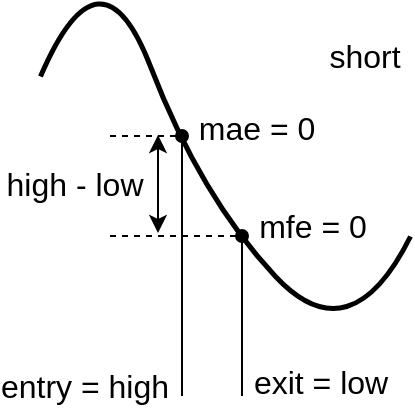 <mxfile>
    <diagram id="1N_wn9JSR5_6MwmpqMDd" name="Page-1">
        <mxGraphModel dx="540" dy="686" grid="1" gridSize="10" guides="1" tooltips="1" connect="1" arrows="1" fold="1" page="1" pageScale="1" pageWidth="850" pageHeight="1100" math="0" shadow="0">
            <root>
                <mxCell id="0"/>
                <mxCell id="1" parent="0"/>
                <mxCell id="HpQwrMI44nHiOKP18Tkk-9" value="" style="endArrow=none;html=1;strokeWidth=2.5;curved=1;endFill=0;shadow=0;sketch=0;" parent="1" edge="1">
                    <mxGeometry width="50" height="50" relative="1" as="geometry">
                        <mxPoint x="103" y="130" as="sourcePoint"/>
                        <mxPoint x="288" y="210" as="targetPoint"/>
                        <Array as="points">
                            <mxPoint x="133" y="60"/>
                            <mxPoint x="183" y="190"/>
                            <mxPoint x="258" y="270"/>
                            <mxPoint x="288" y="210"/>
                        </Array>
                    </mxGeometry>
                </mxCell>
                <mxCell id="HpQwrMI44nHiOKP18Tkk-10" value="" style="endArrow=none;html=1;shadow=0;strokeWidth=1;dashed=1;" parent="1" edge="1">
                    <mxGeometry width="50" height="50" relative="1" as="geometry">
                        <mxPoint x="138" y="160" as="sourcePoint"/>
                        <mxPoint x="174" y="160" as="targetPoint"/>
                    </mxGeometry>
                </mxCell>
                <mxCell id="HpQwrMI44nHiOKP18Tkk-11" value="" style="endArrow=none;html=1;shadow=0;strokeWidth=1;dashed=1;" parent="1" edge="1">
                    <mxGeometry width="50" height="50" relative="1" as="geometry">
                        <mxPoint x="138" y="210" as="sourcePoint"/>
                        <mxPoint x="204" y="210" as="targetPoint"/>
                    </mxGeometry>
                </mxCell>
                <mxCell id="HpQwrMI44nHiOKP18Tkk-12" value="" style="endArrow=oval;html=1;shadow=0;strokeWidth=1;endFill=1;" parent="1" edge="1">
                    <mxGeometry width="50" height="50" relative="1" as="geometry">
                        <mxPoint x="204" y="290" as="sourcePoint"/>
                        <mxPoint x="204" y="210" as="targetPoint"/>
                    </mxGeometry>
                </mxCell>
                <mxCell id="HpQwrMI44nHiOKP18Tkk-13" value="" style="endArrow=oval;html=1;shadow=0;strokeWidth=1;endFill=1;" parent="1" edge="1">
                    <mxGeometry width="50" height="50" relative="1" as="geometry">
                        <mxPoint x="174" y="290" as="sourcePoint"/>
                        <mxPoint x="174" y="160" as="targetPoint"/>
                    </mxGeometry>
                </mxCell>
                <mxCell id="HpQwrMI44nHiOKP18Tkk-14" value="entry = high" style="edgeLabel;html=1;align=center;verticalAlign=middle;resizable=0;points=[];fontFamily=Helvetica;fontSize=16;" parent="1" vertex="1" connectable="0">
                    <mxGeometry x="125" y="285" as="geometry"/>
                </mxCell>
                <mxCell id="HpQwrMI44nHiOKP18Tkk-15" value="exit = low" style="edgeLabel;html=1;align=center;verticalAlign=middle;resizable=0;points=[];fontFamily=Helvetica;fontSize=16;" parent="1" vertex="1" connectable="0">
                    <mxGeometry x="243" y="285" as="geometry">
                        <mxPoint y="-2" as="offset"/>
                    </mxGeometry>
                </mxCell>
                <mxCell id="HpQwrMI44nHiOKP18Tkk-16" value="short" style="edgeLabel;html=1;align=center;verticalAlign=middle;resizable=0;points=[];fontFamily=Helvetica;fontSize=16;" parent="1" vertex="1" connectable="0">
                    <mxGeometry x="265" y="120" as="geometry"/>
                </mxCell>
                <mxCell id="HpQwrMI44nHiOKP18Tkk-17" value="" style="endArrow=classic;startArrow=classic;html=1;shadow=0;strokeWidth=1;" parent="1" edge="1">
                    <mxGeometry width="50" height="50" relative="1" as="geometry">
                        <mxPoint x="162" y="208.5" as="sourcePoint"/>
                        <mxPoint x="162" y="159.5" as="targetPoint"/>
                    </mxGeometry>
                </mxCell>
                <mxCell id="HpQwrMI44nHiOKP18Tkk-18" value="high - low" style="edgeLabel;html=1;align=center;verticalAlign=middle;resizable=0;points=[];fontFamily=Helvetica;fontSize=16;" parent="1" vertex="1" connectable="0">
                    <mxGeometry x="120" y="184" as="geometry"/>
                </mxCell>
                <mxCell id="HpQwrMI44nHiOKP18Tkk-19" value="mae = 0" style="edgeLabel;html=1;align=center;verticalAlign=middle;resizable=0;points=[];fontFamily=Helvetica;fontSize=16;" parent="1" vertex="1" connectable="0">
                    <mxGeometry x="211" y="156" as="geometry"/>
                </mxCell>
                <mxCell id="HpQwrMI44nHiOKP18Tkk-20" value="mfe = 0" style="edgeLabel;html=1;align=center;verticalAlign=middle;resizable=0;points=[];fontFamily=Helvetica;fontSize=16;" parent="1" vertex="1" connectable="0">
                    <mxGeometry x="239" y="205" as="geometry"/>
                </mxCell>
            </root>
        </mxGraphModel>
    </diagram>
</mxfile>
